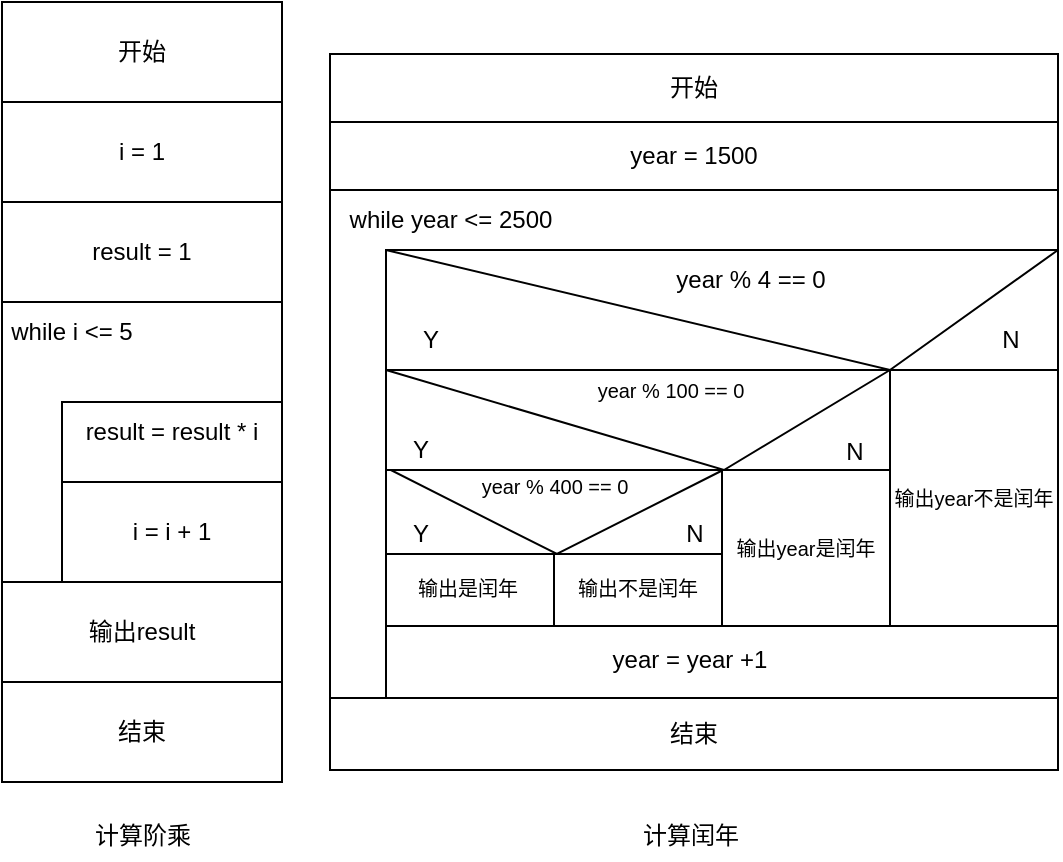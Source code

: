<mxfile version="24.5.3" type="device">
  <diagram id="C5RBs43oDa-KdzZeNtuy" name="Page-1">
    <mxGraphModel dx="666" dy="460" grid="1" gridSize="12" guides="1" tooltips="1" connect="1" arrows="1" fold="1" page="1" pageScale="1" pageWidth="827" pageHeight="1169" math="0" shadow="0">
      <root>
        <mxCell id="WIyWlLk6GJQsqaUBKTNV-0" />
        <mxCell id="WIyWlLk6GJQsqaUBKTNV-1" parent="WIyWlLk6GJQsqaUBKTNV-0" />
        <mxCell id="g-pqYLRQjRwACwosyDvG-9" value="" style="group" vertex="1" connectable="0" parent="WIyWlLk6GJQsqaUBKTNV-1">
          <mxGeometry x="156" y="306" width="150" height="140" as="geometry" />
        </mxCell>
        <mxCell id="g-pqYLRQjRwACwosyDvG-3" value="" style="rounded=0;whiteSpace=wrap;html=1;" vertex="1" parent="g-pqYLRQjRwACwosyDvG-9">
          <mxGeometry width="140" height="140" as="geometry" />
        </mxCell>
        <mxCell id="g-pqYLRQjRwACwosyDvG-14" value="while i &amp;lt;= 5" style="text;html=1;align=center;verticalAlign=middle;whiteSpace=wrap;rounded=0;" vertex="1" parent="g-pqYLRQjRwACwosyDvG-9">
          <mxGeometry width="70" height="30" as="geometry" />
        </mxCell>
        <mxCell id="g-pqYLRQjRwACwosyDvG-25" value="" style="rounded=0;whiteSpace=wrap;html=1;" vertex="1" parent="g-pqYLRQjRwACwosyDvG-9">
          <mxGeometry x="30" y="50" width="110" height="90" as="geometry" />
        </mxCell>
        <mxCell id="g-pqYLRQjRwACwosyDvG-15" value="result = result * i" style="text;html=1;align=center;verticalAlign=middle;whiteSpace=wrap;rounded=0;" vertex="1" parent="g-pqYLRQjRwACwosyDvG-9">
          <mxGeometry x="40" y="50" width="90" height="30" as="geometry" />
        </mxCell>
        <mxCell id="g-pqYLRQjRwACwosyDvG-23" value="" style="rounded=0;whiteSpace=wrap;html=1;" vertex="1" parent="g-pqYLRQjRwACwosyDvG-9">
          <mxGeometry x="30" y="90" width="110" height="50" as="geometry" />
        </mxCell>
        <mxCell id="g-pqYLRQjRwACwosyDvG-18" value="i = i + 1" style="text;html=1;align=center;verticalAlign=middle;whiteSpace=wrap;rounded=0;" vertex="1" parent="g-pqYLRQjRwACwosyDvG-9">
          <mxGeometry x="40" y="100" width="90" height="30" as="geometry" />
        </mxCell>
        <mxCell id="g-pqYLRQjRwACwosyDvG-12" value="i = 1" style="rounded=0;whiteSpace=wrap;html=1;" vertex="1" parent="WIyWlLk6GJQsqaUBKTNV-1">
          <mxGeometry x="156" y="206" width="140" height="50" as="geometry" />
        </mxCell>
        <mxCell id="g-pqYLRQjRwACwosyDvG-13" value="开始" style="rounded=0;whiteSpace=wrap;html=1;" vertex="1" parent="WIyWlLk6GJQsqaUBKTNV-1">
          <mxGeometry x="156" y="156" width="140" height="50" as="geometry" />
        </mxCell>
        <mxCell id="g-pqYLRQjRwACwosyDvG-16" value="result = 1" style="rounded=0;whiteSpace=wrap;html=1;" vertex="1" parent="WIyWlLk6GJQsqaUBKTNV-1">
          <mxGeometry x="156" y="256" width="140" height="50" as="geometry" />
        </mxCell>
        <mxCell id="g-pqYLRQjRwACwosyDvG-17" value="输出result" style="rounded=0;whiteSpace=wrap;html=1;" vertex="1" parent="WIyWlLk6GJQsqaUBKTNV-1">
          <mxGeometry x="156" y="446" width="140" height="50" as="geometry" />
        </mxCell>
        <mxCell id="g-pqYLRQjRwACwosyDvG-26" value="结束" style="rounded=0;whiteSpace=wrap;html=1;" vertex="1" parent="WIyWlLk6GJQsqaUBKTNV-1">
          <mxGeometry x="156" y="496" width="140" height="50" as="geometry" />
        </mxCell>
        <mxCell id="g-pqYLRQjRwACwosyDvG-27" value="year = 1500" style="rounded=0;whiteSpace=wrap;html=1;" vertex="1" parent="WIyWlLk6GJQsqaUBKTNV-1">
          <mxGeometry x="320" y="216" width="364" height="34" as="geometry" />
        </mxCell>
        <mxCell id="g-pqYLRQjRwACwosyDvG-69" value="" style="rounded=0;whiteSpace=wrap;html=1;pointerEvents=0;align=center;verticalAlign=top;fontFamily=Helvetica;fontSize=12;fontColor=default;fillColor=default;gradientColor=none;" vertex="1" parent="WIyWlLk6GJQsqaUBKTNV-1">
          <mxGeometry x="320" y="250" width="364" height="254" as="geometry" />
        </mxCell>
        <mxCell id="g-pqYLRQjRwACwosyDvG-62" value="开始" style="rounded=0;whiteSpace=wrap;html=1;" vertex="1" parent="WIyWlLk6GJQsqaUBKTNV-1">
          <mxGeometry x="320" y="182" width="364" height="34" as="geometry" />
        </mxCell>
        <mxCell id="g-pqYLRQjRwACwosyDvG-127" value="" style="rounded=0;whiteSpace=wrap;html=1;" vertex="1" parent="WIyWlLk6GJQsqaUBKTNV-1">
          <mxGeometry x="348" y="390" width="168.25" height="78" as="geometry" />
        </mxCell>
        <mxCell id="g-pqYLRQjRwACwosyDvG-66" value="while year &amp;lt;= 2500" style="text;html=1;align=center;verticalAlign=middle;resizable=0;points=[];autosize=1;strokeColor=none;fillColor=none;fontFamily=Helvetica;fontSize=12;fontColor=default;" vertex="1" parent="WIyWlLk6GJQsqaUBKTNV-1">
          <mxGeometry x="320" y="250" width="120" height="30" as="geometry" />
        </mxCell>
        <mxCell id="g-pqYLRQjRwACwosyDvG-70" value="" style="rounded=0;whiteSpace=wrap;html=1;pointerEvents=0;align=center;verticalAlign=top;fontFamily=Helvetica;fontSize=12;fontColor=default;fillColor=none;gradientColor=none;" vertex="1" parent="WIyWlLk6GJQsqaUBKTNV-1">
          <mxGeometry x="348" y="280" width="336" height="224" as="geometry" />
        </mxCell>
        <mxCell id="g-pqYLRQjRwACwosyDvG-72" value="" style="rounded=0;whiteSpace=wrap;html=1;pointerEvents=0;align=center;verticalAlign=top;fontFamily=Helvetica;fontSize=12;fontColor=default;fillColor=none;gradientColor=none;" vertex="1" parent="WIyWlLk6GJQsqaUBKTNV-1">
          <mxGeometry x="348" y="280" width="336" height="60" as="geometry" />
        </mxCell>
        <mxCell id="g-pqYLRQjRwACwosyDvG-74" value="year % 4 == 0" style="text;html=1;align=center;verticalAlign=middle;resizable=0;points=[];autosize=1;strokeColor=none;fillColor=none;fontFamily=Helvetica;fontSize=12;fontColor=default;" vertex="1" parent="WIyWlLk6GJQsqaUBKTNV-1">
          <mxGeometry x="480.0" y="280" width="100" height="30" as="geometry" />
        </mxCell>
        <mxCell id="g-pqYLRQjRwACwosyDvG-75" value="Y" style="text;html=1;align=center;verticalAlign=middle;resizable=0;points=[];autosize=1;strokeColor=none;fillColor=none;fontFamily=Helvetica;fontSize=12;fontColor=default;" vertex="1" parent="WIyWlLk6GJQsqaUBKTNV-1">
          <mxGeometry x="352" y="313" width="36" height="24" as="geometry" />
        </mxCell>
        <mxCell id="g-pqYLRQjRwACwosyDvG-76" value="N" style="text;html=1;align=center;verticalAlign=middle;resizable=0;points=[];autosize=1;strokeColor=none;fillColor=none;fontFamily=Helvetica;fontSize=12;fontColor=default;" vertex="1" parent="WIyWlLk6GJQsqaUBKTNV-1">
          <mxGeometry x="642" y="313" width="36" height="24" as="geometry" />
        </mxCell>
        <mxCell id="g-pqYLRQjRwACwosyDvG-77" value="" style="rounded=0;whiteSpace=wrap;html=1;pointerEvents=0;align=center;verticalAlign=top;fontFamily=Helvetica;fontSize=12;fontColor=default;fillColor=none;gradientColor=none;" vertex="1" parent="WIyWlLk6GJQsqaUBKTNV-1">
          <mxGeometry x="348" y="340" width="252" height="50" as="geometry" />
        </mxCell>
        <mxCell id="g-pqYLRQjRwACwosyDvG-82" value="&lt;font style=&quot;font-size: 10px;&quot;&gt;year % 100 == 0&lt;/font&gt;" style="text;html=1;align=center;verticalAlign=middle;resizable=0;points=[];autosize=1;strokeColor=none;fillColor=none;fontFamily=Helvetica;fontSize=12;fontColor=default;" vertex="1" parent="WIyWlLk6GJQsqaUBKTNV-1">
          <mxGeometry x="440" y="335" width="100" height="30" as="geometry" />
        </mxCell>
        <mxCell id="g-pqYLRQjRwACwosyDvG-83" value="Y" style="text;html=1;align=center;verticalAlign=middle;resizable=0;points=[];autosize=1;strokeColor=none;fillColor=none;fontFamily=Helvetica;fontSize=12;fontColor=default;" vertex="1" parent="WIyWlLk6GJQsqaUBKTNV-1">
          <mxGeometry x="347" y="368" width="36" height="24" as="geometry" />
        </mxCell>
        <mxCell id="g-pqYLRQjRwACwosyDvG-84" value="N" style="text;html=1;align=center;verticalAlign=middle;resizable=0;points=[];autosize=1;strokeColor=none;fillColor=none;fontFamily=Helvetica;fontSize=12;fontColor=default;" vertex="1" parent="WIyWlLk6GJQsqaUBKTNV-1">
          <mxGeometry x="564" y="369.13" width="36" height="24" as="geometry" />
        </mxCell>
        <mxCell id="g-pqYLRQjRwACwosyDvG-87" value="&lt;span style=&quot;text-wrap: nowrap;&quot;&gt;&lt;font style=&quot;font-size: 10px;&quot;&gt;输出year不是闰年&lt;/font&gt;&lt;/span&gt;" style="rounded=0;whiteSpace=wrap;html=1;" vertex="1" parent="WIyWlLk6GJQsqaUBKTNV-1">
          <mxGeometry x="600" y="340" width="84" height="128" as="geometry" />
        </mxCell>
        <mxCell id="g-pqYLRQjRwACwosyDvG-128" value="" style="rounded=0;whiteSpace=wrap;html=1;" vertex="1" parent="WIyWlLk6GJQsqaUBKTNV-1">
          <mxGeometry x="348" y="390" width="168" height="78" as="geometry" />
        </mxCell>
        <mxCell id="g-pqYLRQjRwACwosyDvG-88" value="" style="rounded=0;whiteSpace=wrap;html=1;" vertex="1" parent="WIyWlLk6GJQsqaUBKTNV-1">
          <mxGeometry x="432" y="432" width="84" height="36" as="geometry" />
        </mxCell>
        <mxCell id="g-pqYLRQjRwACwosyDvG-105" value="" style="triangle;whiteSpace=wrap;html=1;pointerEvents=0;align=center;verticalAlign=top;fontFamily=Helvetica;fontSize=12;fontColor=default;fillColor=default;gradientColor=none;rotation=90;" vertex="1" parent="WIyWlLk6GJQsqaUBKTNV-1">
          <mxGeometry x="412.45" y="327.89" width="42" height="166.22" as="geometry" />
        </mxCell>
        <mxCell id="g-pqYLRQjRwACwosyDvG-101" value="&lt;span style=&quot;text-wrap: nowrap;&quot;&gt;&lt;font style=&quot;font-size: 10px;&quot;&gt;输出year是闰年&lt;/font&gt;&lt;/span&gt;" style="rounded=0;whiteSpace=wrap;html=1;" vertex="1" parent="WIyWlLk6GJQsqaUBKTNV-1">
          <mxGeometry x="516" y="390" width="84" height="78" as="geometry" />
        </mxCell>
        <mxCell id="g-pqYLRQjRwACwosyDvG-103" value="&lt;font style=&quot;font-size: 10px;&quot;&gt;year % 400 == 0&lt;/font&gt;" style="text;html=1;align=center;verticalAlign=middle;resizable=0;points=[];autosize=1;strokeColor=none;fillColor=none;fontFamily=Helvetica;fontSize=12;fontColor=default;" vertex="1" parent="WIyWlLk6GJQsqaUBKTNV-1">
          <mxGeometry x="384.34" y="386" width="96" height="24" as="geometry" />
        </mxCell>
        <mxCell id="g-pqYLRQjRwACwosyDvG-104" value="Y" style="text;html=1;align=center;verticalAlign=middle;resizable=0;points=[];autosize=1;strokeColor=none;fillColor=none;fontFamily=Helvetica;fontSize=12;fontColor=default;" vertex="1" parent="WIyWlLk6GJQsqaUBKTNV-1">
          <mxGeometry x="347" y="410" width="36" height="24" as="geometry" />
        </mxCell>
        <mxCell id="g-pqYLRQjRwACwosyDvG-106" value="N" style="text;html=1;align=center;verticalAlign=middle;resizable=0;points=[];autosize=1;strokeColor=none;fillColor=none;fontFamily=Helvetica;fontSize=12;fontColor=default;" vertex="1" parent="WIyWlLk6GJQsqaUBKTNV-1">
          <mxGeometry x="484" y="410" width="36" height="24" as="geometry" />
        </mxCell>
        <mxCell id="g-pqYLRQjRwACwosyDvG-119" value="year = year +1" style="text;html=1;align=center;verticalAlign=middle;whiteSpace=wrap;rounded=0;fontFamily=Helvetica;fontSize=12;fontColor=default;" vertex="1" parent="WIyWlLk6GJQsqaUBKTNV-1">
          <mxGeometry x="460" y="470" width="80" height="30" as="geometry" />
        </mxCell>
        <mxCell id="g-pqYLRQjRwACwosyDvG-121" value="&lt;font style=&quot;font-size: 10px;&quot;&gt;&lt;span style=&quot;text-wrap: nowrap;&quot;&gt;&lt;font style=&quot;font-size: 10px;&quot;&gt;输出&lt;/font&gt;&lt;/span&gt;&lt;span style=&quot;text-wrap: nowrap; background-color: initial;&quot;&gt;&lt;font style=&quot;font-size: 10px;&quot;&gt;不是闰年&lt;/font&gt;&lt;/span&gt;&lt;/font&gt;" style="text;html=1;align=center;verticalAlign=middle;whiteSpace=wrap;rounded=0;fontFamily=Helvetica;fontSize=12;fontColor=default;" vertex="1" parent="WIyWlLk6GJQsqaUBKTNV-1">
          <mxGeometry x="443.25" y="430" width="61.5" height="38" as="geometry" />
        </mxCell>
        <mxCell id="g-pqYLRQjRwACwosyDvG-123" value="" style="rounded=0;whiteSpace=wrap;html=1;" vertex="1" parent="WIyWlLk6GJQsqaUBKTNV-1">
          <mxGeometry x="348" y="432" width="84" height="36" as="geometry" />
        </mxCell>
        <mxCell id="g-pqYLRQjRwACwosyDvG-122" value="&lt;font style=&quot;font-size: 10px;&quot;&gt;&lt;span style=&quot;text-wrap: nowrap;&quot;&gt;&lt;font style=&quot;font-size: 10px;&quot;&gt;输出&lt;/font&gt;&lt;/span&gt;&lt;span style=&quot;text-wrap: nowrap; background-color: initial;&quot;&gt;&lt;font style=&quot;font-size: 10px;&quot;&gt;是闰年&lt;/font&gt;&lt;/span&gt;&lt;/font&gt;" style="text;html=1;align=center;verticalAlign=middle;whiteSpace=wrap;rounded=0;fontFamily=Helvetica;fontSize=12;fontColor=default;" vertex="1" parent="WIyWlLk6GJQsqaUBKTNV-1">
          <mxGeometry x="352" y="430" width="73.5" height="38" as="geometry" />
        </mxCell>
        <mxCell id="g-pqYLRQjRwACwosyDvG-124" value="结束" style="rounded=0;whiteSpace=wrap;html=1;" vertex="1" parent="WIyWlLk6GJQsqaUBKTNV-1">
          <mxGeometry x="320" y="504" width="364" height="36" as="geometry" />
        </mxCell>
        <mxCell id="g-pqYLRQjRwACwosyDvG-125" value="" style="endArrow=none;html=1;rounded=0;fontFamily=Helvetica;fontSize=12;fontColor=default;exitX=0;exitY=0;exitDx=0;exitDy=0;entryX=1;entryY=0;entryDx=0;entryDy=0;" edge="1" parent="WIyWlLk6GJQsqaUBKTNV-1" source="g-pqYLRQjRwACwosyDvG-72" target="g-pqYLRQjRwACwosyDvG-72">
          <mxGeometry width="50" height="50" relative="1" as="geometry">
            <mxPoint x="480" y="338" as="sourcePoint" />
            <mxPoint x="530" y="288" as="targetPoint" />
            <Array as="points">
              <mxPoint x="600" y="340" />
            </Array>
          </mxGeometry>
        </mxCell>
        <mxCell id="g-pqYLRQjRwACwosyDvG-129" value="" style="endArrow=none;html=1;rounded=0;fontFamily=Helvetica;fontSize=12;fontColor=default;exitX=0;exitY=0;exitDx=0;exitDy=0;entryX=1;entryY=0;entryDx=0;entryDy=0;" edge="1" parent="WIyWlLk6GJQsqaUBKTNV-1" source="g-pqYLRQjRwACwosyDvG-77" target="g-pqYLRQjRwACwosyDvG-77">
          <mxGeometry width="50" height="50" relative="1" as="geometry">
            <mxPoint x="540" y="410" as="sourcePoint" />
            <mxPoint x="590" y="360" as="targetPoint" />
            <Array as="points">
              <mxPoint x="517" y="390" />
            </Array>
          </mxGeometry>
        </mxCell>
        <mxCell id="g-pqYLRQjRwACwosyDvG-130" value="计算阶乘" style="text;html=1;align=center;verticalAlign=middle;resizable=0;points=[];autosize=1;strokeColor=none;fillColor=none;fontFamily=Helvetica;fontSize=12;fontColor=default;" vertex="1" parent="WIyWlLk6GJQsqaUBKTNV-1">
          <mxGeometry x="190" y="561" width="72" height="24" as="geometry" />
        </mxCell>
        <mxCell id="g-pqYLRQjRwACwosyDvG-131" value="计算闰年" style="text;html=1;align=center;verticalAlign=middle;resizable=0;points=[];autosize=1;strokeColor=none;fillColor=none;fontFamily=Helvetica;fontSize=12;fontColor=default;" vertex="1" parent="WIyWlLk6GJQsqaUBKTNV-1">
          <mxGeometry x="464" y="561" width="72" height="24" as="geometry" />
        </mxCell>
      </root>
    </mxGraphModel>
  </diagram>
</mxfile>
